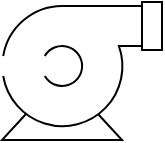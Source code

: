 <mxfile version="21.6.9" type="github">
  <diagram name="Página-1" id="L0PrQWR51s-A8T4FclK4">
    <mxGraphModel dx="138" dy="75" grid="0" gridSize="10" guides="1" tooltips="1" connect="1" arrows="1" fold="1" page="0" pageScale="1" pageWidth="827" pageHeight="1169" background="none" math="0" shadow="0">
      <root>
        <mxCell id="0" />
        <mxCell id="1" parent="0" />
        <mxCell id="EcwNttuTjNTyL5dNqpBT-2" value="" style="shape=mxgraph.pid.pumps.centrifugal_pump_1;html=1;pointerEvents=1;align=center;verticalLabelPosition=bottom;verticalAlign=top;dashed=0;" vertex="1" parent="1">
          <mxGeometry x="380" y="400" width="70" height="67" as="geometry" />
        </mxCell>
        <mxCell id="EcwNttuTjNTyL5dNqpBT-3" value="" style="rounded=0;whiteSpace=wrap;html=1;" vertex="1" parent="1">
          <mxGeometry x="450" y="398" width="10" height="24" as="geometry" />
        </mxCell>
      </root>
    </mxGraphModel>
  </diagram>
</mxfile>
